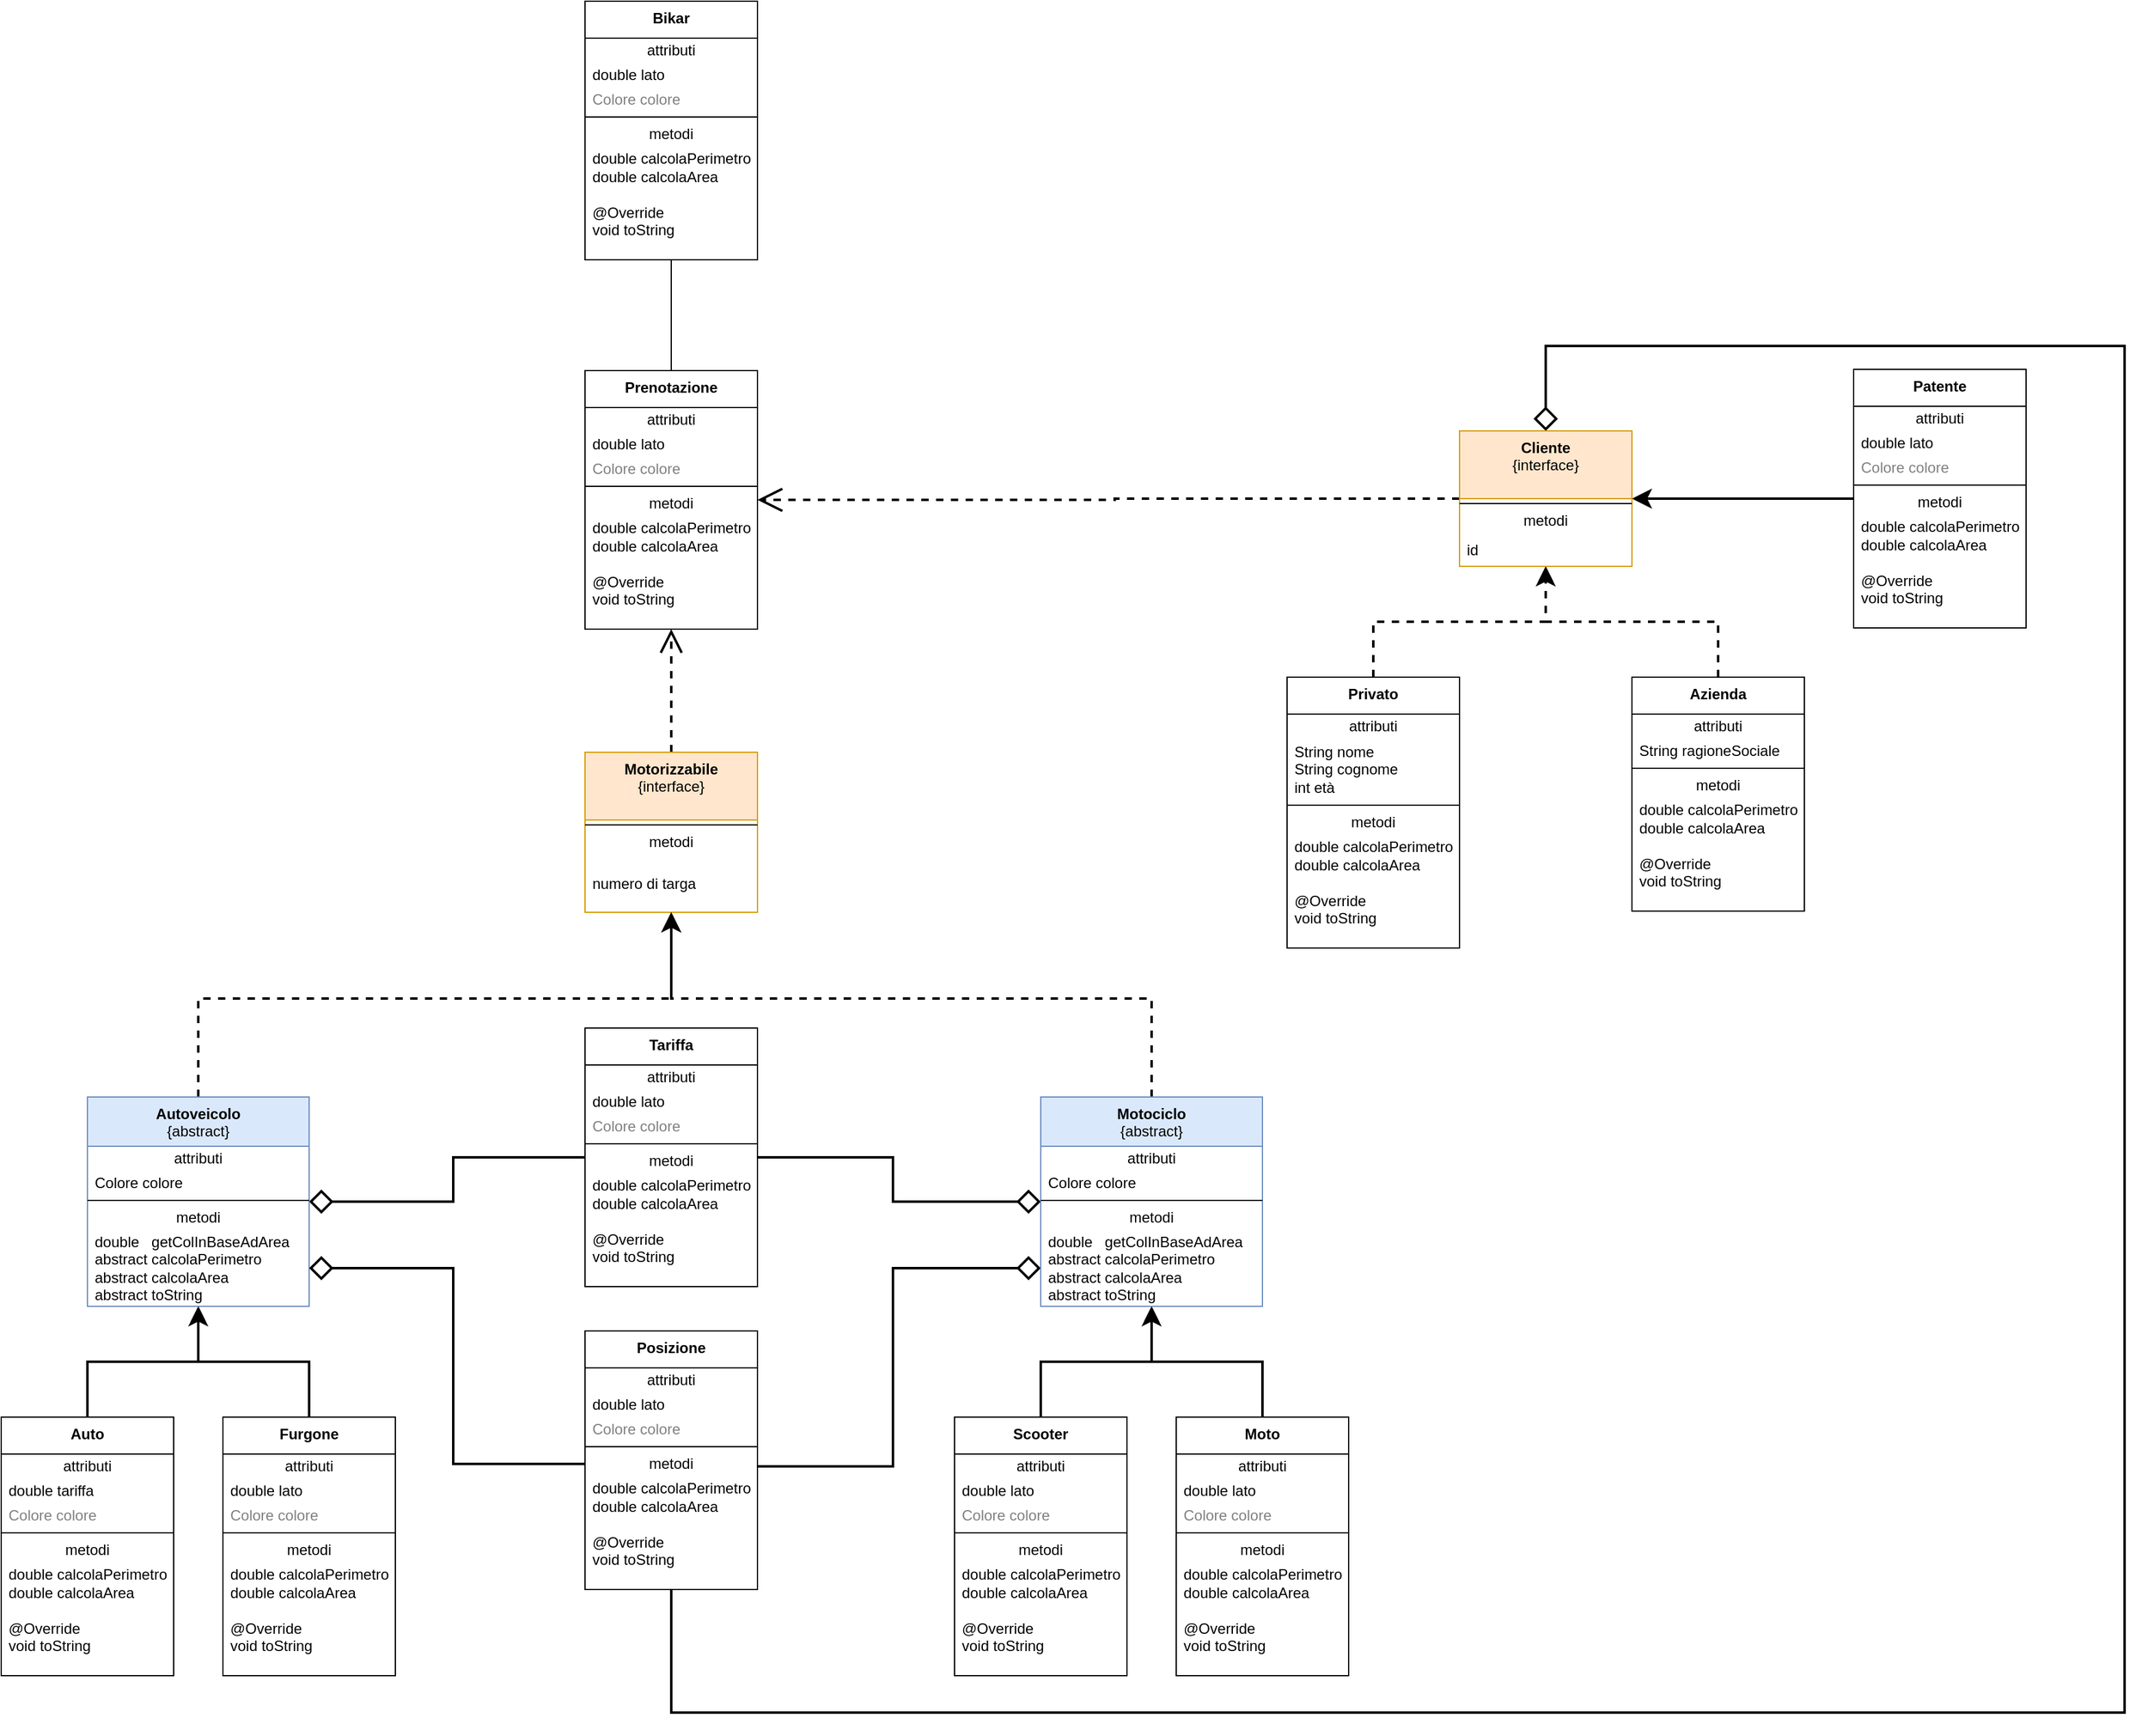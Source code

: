 <mxfile version="25.0.3">
  <diagram id="z7OzSgONLqjQ3IhsC5k_" name="Pagina-1">
    <mxGraphModel dx="3500" dy="3586" grid="1" gridSize="10" guides="1" tooltips="1" connect="1" arrows="1" fold="1" page="1" pageScale="1" pageWidth="827" pageHeight="1169" math="0" shadow="0">
      <root>
        <mxCell id="0" />
        <mxCell id="1" parent="0" />
        <mxCell id="R3EVTOrey-qzino6Uzp1-100" value="&lt;b&gt;Bikar&lt;/b&gt;" style="swimlane;fontStyle=0;align=center;verticalAlign=top;childLayout=stackLayout;horizontal=1;startSize=30;horizontalStack=0;resizeParent=1;resizeParentMax=0;resizeLast=0;collapsible=0;marginBottom=0;html=1;whiteSpace=wrap;" parent="1" vertex="1">
          <mxGeometry x="790" y="-450" width="140" height="210" as="geometry" />
        </mxCell>
        <mxCell id="R3EVTOrey-qzino6Uzp1-101" value="attributi" style="text;html=1;strokeColor=none;fillColor=none;align=center;verticalAlign=middle;spacingLeft=4;spacingRight=4;overflow=hidden;rotatable=0;points=[[0,0.5],[1,0.5]];portConstraint=eastwest;whiteSpace=wrap;" parent="R3EVTOrey-qzino6Uzp1-100" vertex="1">
          <mxGeometry y="30" width="140" height="20" as="geometry" />
        </mxCell>
        <mxCell id="R3EVTOrey-qzino6Uzp1-102" value="double lato" style="text;html=1;strokeColor=none;fillColor=none;align=left;verticalAlign=middle;spacingLeft=4;spacingRight=4;overflow=hidden;rotatable=0;points=[[0,0.5],[1,0.5]];portConstraint=eastwest;whiteSpace=wrap;" parent="R3EVTOrey-qzino6Uzp1-100" vertex="1">
          <mxGeometry y="50" width="140" height="20" as="geometry" />
        </mxCell>
        <mxCell id="R3EVTOrey-qzino6Uzp1-103" value="Colore colore" style="text;html=1;strokeColor=none;fillColor=none;align=left;verticalAlign=middle;spacingLeft=4;spacingRight=4;overflow=hidden;rotatable=0;points=[[0,0.5],[1,0.5]];portConstraint=eastwest;fontColor=#808080;whiteSpace=wrap;" parent="R3EVTOrey-qzino6Uzp1-100" vertex="1">
          <mxGeometry y="70" width="140" height="20" as="geometry" />
        </mxCell>
        <mxCell id="R3EVTOrey-qzino6Uzp1-104" value="" style="line;strokeWidth=1;fillColor=none;align=left;verticalAlign=middle;spacingTop=-1;spacingLeft=3;spacingRight=3;rotatable=0;labelPosition=right;points=[];portConstraint=eastwest;" parent="R3EVTOrey-qzino6Uzp1-100" vertex="1">
          <mxGeometry y="90" width="140" height="8" as="geometry" />
        </mxCell>
        <mxCell id="R3EVTOrey-qzino6Uzp1-105" value="metodi" style="text;html=1;strokeColor=none;fillColor=none;align=center;verticalAlign=middle;spacingLeft=4;spacingRight=4;overflow=hidden;rotatable=0;points=[[0,0.5],[1,0.5]];portConstraint=eastwest;whiteSpace=wrap;" parent="R3EVTOrey-qzino6Uzp1-100" vertex="1">
          <mxGeometry y="98" width="140" height="20" as="geometry" />
        </mxCell>
        <mxCell id="R3EVTOrey-qzino6Uzp1-106" value="double calcolaPerimetro&lt;div&gt;double calcolaArea&lt;/div&gt;&lt;div&gt;&lt;br&gt;&lt;/div&gt;&lt;div&gt;@Override&lt;/div&gt;&lt;div&gt;void toString&lt;/div&gt;&lt;div&gt;&lt;br&gt;&lt;/div&gt;" style="text;html=1;strokeColor=none;fillColor=none;align=left;verticalAlign=middle;spacingLeft=4;spacingRight=4;overflow=hidden;rotatable=0;points=[[0,0.5],[1,0.5]];portConstraint=eastwest;whiteSpace=wrap;" parent="R3EVTOrey-qzino6Uzp1-100" vertex="1">
          <mxGeometry y="118" width="140" height="92" as="geometry" />
        </mxCell>
        <mxCell id="fbfwSrgAnOiLglRovFKi-20" style="edgeStyle=orthogonalEdgeStyle;rounded=0;orthogonalLoop=1;jettySize=auto;html=1;endArrow=none;endFill=0;" edge="1" parent="1" source="R3EVTOrey-qzino6Uzp1-107" target="R3EVTOrey-qzino6Uzp1-100">
          <mxGeometry relative="1" as="geometry" />
        </mxCell>
        <mxCell id="R3EVTOrey-qzino6Uzp1-107" value="&lt;b&gt;Prenotazione&lt;/b&gt;" style="swimlane;fontStyle=0;align=center;verticalAlign=top;childLayout=stackLayout;horizontal=1;startSize=30;horizontalStack=0;resizeParent=1;resizeParentMax=0;resizeLast=0;collapsible=0;marginBottom=0;html=1;whiteSpace=wrap;" parent="1" vertex="1">
          <mxGeometry x="790" y="-150" width="140" height="210" as="geometry" />
        </mxCell>
        <mxCell id="R3EVTOrey-qzino6Uzp1-108" value="attributi" style="text;html=1;strokeColor=none;fillColor=none;align=center;verticalAlign=middle;spacingLeft=4;spacingRight=4;overflow=hidden;rotatable=0;points=[[0,0.5],[1,0.5]];portConstraint=eastwest;whiteSpace=wrap;" parent="R3EVTOrey-qzino6Uzp1-107" vertex="1">
          <mxGeometry y="30" width="140" height="20" as="geometry" />
        </mxCell>
        <mxCell id="R3EVTOrey-qzino6Uzp1-109" value="double lato" style="text;html=1;strokeColor=none;fillColor=none;align=left;verticalAlign=middle;spacingLeft=4;spacingRight=4;overflow=hidden;rotatable=0;points=[[0,0.5],[1,0.5]];portConstraint=eastwest;whiteSpace=wrap;" parent="R3EVTOrey-qzino6Uzp1-107" vertex="1">
          <mxGeometry y="50" width="140" height="20" as="geometry" />
        </mxCell>
        <mxCell id="R3EVTOrey-qzino6Uzp1-110" value="Colore colore" style="text;html=1;strokeColor=none;fillColor=none;align=left;verticalAlign=middle;spacingLeft=4;spacingRight=4;overflow=hidden;rotatable=0;points=[[0,0.5],[1,0.5]];portConstraint=eastwest;fontColor=#808080;whiteSpace=wrap;" parent="R3EVTOrey-qzino6Uzp1-107" vertex="1">
          <mxGeometry y="70" width="140" height="20" as="geometry" />
        </mxCell>
        <mxCell id="R3EVTOrey-qzino6Uzp1-111" value="" style="line;strokeWidth=1;fillColor=none;align=left;verticalAlign=middle;spacingTop=-1;spacingLeft=3;spacingRight=3;rotatable=0;labelPosition=right;points=[];portConstraint=eastwest;" parent="R3EVTOrey-qzino6Uzp1-107" vertex="1">
          <mxGeometry y="90" width="140" height="8" as="geometry" />
        </mxCell>
        <mxCell id="R3EVTOrey-qzino6Uzp1-112" value="metodi" style="text;html=1;strokeColor=none;fillColor=none;align=center;verticalAlign=middle;spacingLeft=4;spacingRight=4;overflow=hidden;rotatable=0;points=[[0,0.5],[1,0.5]];portConstraint=eastwest;whiteSpace=wrap;" parent="R3EVTOrey-qzino6Uzp1-107" vertex="1">
          <mxGeometry y="98" width="140" height="20" as="geometry" />
        </mxCell>
        <mxCell id="R3EVTOrey-qzino6Uzp1-113" value="double calcolaPerimetro&lt;div&gt;double calcolaArea&lt;/div&gt;&lt;div&gt;&lt;br&gt;&lt;/div&gt;&lt;div&gt;@Override&lt;/div&gt;&lt;div&gt;void toString&lt;/div&gt;&lt;div&gt;&lt;br&gt;&lt;/div&gt;" style="text;html=1;strokeColor=none;fillColor=none;align=left;verticalAlign=middle;spacingLeft=4;spacingRight=4;overflow=hidden;rotatable=0;points=[[0,0.5],[1,0.5]];portConstraint=eastwest;whiteSpace=wrap;" parent="R3EVTOrey-qzino6Uzp1-107" vertex="1">
          <mxGeometry y="118" width="140" height="92" as="geometry" />
        </mxCell>
        <mxCell id="fbfwSrgAnOiLglRovFKi-34" style="edgeStyle=orthogonalEdgeStyle;rounded=0;orthogonalLoop=1;jettySize=auto;html=1;entryX=0;entryY=0.5;entryDx=0;entryDy=0;endSize=15;endArrow=diamond;endFill=0;strokeWidth=2;" edge="1" parent="1" source="R3EVTOrey-qzino6Uzp1-114" target="R3EVTOrey-qzino6Uzp1-309">
          <mxGeometry relative="1" as="geometry">
            <Array as="points">
              <mxPoint x="1040" y="740" />
              <mxPoint x="1040" y="579" />
            </Array>
          </mxGeometry>
        </mxCell>
        <mxCell id="fbfwSrgAnOiLglRovFKi-35" style="edgeStyle=orthogonalEdgeStyle;rounded=0;orthogonalLoop=1;jettySize=auto;html=1;strokeWidth=2;endSize=15;endArrow=diamond;endFill=0;" edge="1" parent="1" source="R3EVTOrey-qzino6Uzp1-114" target="R3EVTOrey-qzino6Uzp1-209">
          <mxGeometry relative="1" as="geometry">
            <Array as="points">
              <mxPoint x="860" y="940" />
              <mxPoint x="2040" y="940" />
              <mxPoint x="2040" y="-170" />
              <mxPoint x="1570" y="-170" />
            </Array>
          </mxGeometry>
        </mxCell>
        <mxCell id="R3EVTOrey-qzino6Uzp1-114" value="&lt;b&gt;Posizione&lt;/b&gt;" style="swimlane;fontStyle=0;align=center;verticalAlign=top;childLayout=stackLayout;horizontal=1;startSize=30;horizontalStack=0;resizeParent=1;resizeParentMax=0;resizeLast=0;collapsible=0;marginBottom=0;html=1;whiteSpace=wrap;" parent="1" vertex="1">
          <mxGeometry x="790" y="630" width="140" height="210" as="geometry" />
        </mxCell>
        <mxCell id="R3EVTOrey-qzino6Uzp1-115" value="attributi" style="text;html=1;strokeColor=none;fillColor=none;align=center;verticalAlign=middle;spacingLeft=4;spacingRight=4;overflow=hidden;rotatable=0;points=[[0,0.5],[1,0.5]];portConstraint=eastwest;whiteSpace=wrap;" parent="R3EVTOrey-qzino6Uzp1-114" vertex="1">
          <mxGeometry y="30" width="140" height="20" as="geometry" />
        </mxCell>
        <mxCell id="R3EVTOrey-qzino6Uzp1-116" value="double lato" style="text;html=1;strokeColor=none;fillColor=none;align=left;verticalAlign=middle;spacingLeft=4;spacingRight=4;overflow=hidden;rotatable=0;points=[[0,0.5],[1,0.5]];portConstraint=eastwest;whiteSpace=wrap;" parent="R3EVTOrey-qzino6Uzp1-114" vertex="1">
          <mxGeometry y="50" width="140" height="20" as="geometry" />
        </mxCell>
        <mxCell id="R3EVTOrey-qzino6Uzp1-117" value="Colore colore" style="text;html=1;strokeColor=none;fillColor=none;align=left;verticalAlign=middle;spacingLeft=4;spacingRight=4;overflow=hidden;rotatable=0;points=[[0,0.5],[1,0.5]];portConstraint=eastwest;fontColor=#808080;whiteSpace=wrap;" parent="R3EVTOrey-qzino6Uzp1-114" vertex="1">
          <mxGeometry y="70" width="140" height="20" as="geometry" />
        </mxCell>
        <mxCell id="R3EVTOrey-qzino6Uzp1-118" value="" style="line;strokeWidth=1;fillColor=none;align=left;verticalAlign=middle;spacingTop=-1;spacingLeft=3;spacingRight=3;rotatable=0;labelPosition=right;points=[];portConstraint=eastwest;" parent="R3EVTOrey-qzino6Uzp1-114" vertex="1">
          <mxGeometry y="90" width="140" height="8" as="geometry" />
        </mxCell>
        <mxCell id="R3EVTOrey-qzino6Uzp1-119" value="metodi" style="text;html=1;strokeColor=none;fillColor=none;align=center;verticalAlign=middle;spacingLeft=4;spacingRight=4;overflow=hidden;rotatable=0;points=[[0,0.5],[1,0.5]];portConstraint=eastwest;whiteSpace=wrap;" parent="R3EVTOrey-qzino6Uzp1-114" vertex="1">
          <mxGeometry y="98" width="140" height="20" as="geometry" />
        </mxCell>
        <mxCell id="R3EVTOrey-qzino6Uzp1-120" value="double calcolaPerimetro&lt;div&gt;double calcolaArea&lt;/div&gt;&lt;div&gt;&lt;br&gt;&lt;/div&gt;&lt;div&gt;@Override&lt;/div&gt;&lt;div&gt;void toString&lt;/div&gt;&lt;div&gt;&lt;br&gt;&lt;/div&gt;" style="text;html=1;strokeColor=none;fillColor=none;align=left;verticalAlign=middle;spacingLeft=4;spacingRight=4;overflow=hidden;rotatable=0;points=[[0,0.5],[1,0.5]];portConstraint=eastwest;whiteSpace=wrap;" parent="R3EVTOrey-qzino6Uzp1-114" vertex="1">
          <mxGeometry y="118" width="140" height="92" as="geometry" />
        </mxCell>
        <mxCell id="fbfwSrgAnOiLglRovFKi-19" style="edgeStyle=orthogonalEdgeStyle;rounded=0;orthogonalLoop=1;jettySize=auto;html=1;strokeWidth=2;endSize=10;" edge="1" parent="1" source="R3EVTOrey-qzino6Uzp1-121" target="R3EVTOrey-qzino6Uzp1-209">
          <mxGeometry relative="1" as="geometry" />
        </mxCell>
        <mxCell id="R3EVTOrey-qzino6Uzp1-121" value="&lt;b&gt;Patente&lt;/b&gt;" style="swimlane;fontStyle=0;align=center;verticalAlign=top;childLayout=stackLayout;horizontal=1;startSize=30;horizontalStack=0;resizeParent=1;resizeParentMax=0;resizeLast=0;collapsible=0;marginBottom=0;html=1;whiteSpace=wrap;" parent="1" vertex="1">
          <mxGeometry x="1820" y="-151" width="140" height="210" as="geometry" />
        </mxCell>
        <mxCell id="R3EVTOrey-qzino6Uzp1-122" value="attributi" style="text;html=1;strokeColor=none;fillColor=none;align=center;verticalAlign=middle;spacingLeft=4;spacingRight=4;overflow=hidden;rotatable=0;points=[[0,0.5],[1,0.5]];portConstraint=eastwest;whiteSpace=wrap;" parent="R3EVTOrey-qzino6Uzp1-121" vertex="1">
          <mxGeometry y="30" width="140" height="20" as="geometry" />
        </mxCell>
        <mxCell id="R3EVTOrey-qzino6Uzp1-123" value="double lato" style="text;html=1;strokeColor=none;fillColor=none;align=left;verticalAlign=middle;spacingLeft=4;spacingRight=4;overflow=hidden;rotatable=0;points=[[0,0.5],[1,0.5]];portConstraint=eastwest;whiteSpace=wrap;" parent="R3EVTOrey-qzino6Uzp1-121" vertex="1">
          <mxGeometry y="50" width="140" height="20" as="geometry" />
        </mxCell>
        <mxCell id="R3EVTOrey-qzino6Uzp1-124" value="Colore colore" style="text;html=1;strokeColor=none;fillColor=none;align=left;verticalAlign=middle;spacingLeft=4;spacingRight=4;overflow=hidden;rotatable=0;points=[[0,0.5],[1,0.5]];portConstraint=eastwest;fontColor=#808080;whiteSpace=wrap;" parent="R3EVTOrey-qzino6Uzp1-121" vertex="1">
          <mxGeometry y="70" width="140" height="20" as="geometry" />
        </mxCell>
        <mxCell id="R3EVTOrey-qzino6Uzp1-125" value="" style="line;strokeWidth=1;fillColor=none;align=left;verticalAlign=middle;spacingTop=-1;spacingLeft=3;spacingRight=3;rotatable=0;labelPosition=right;points=[];portConstraint=eastwest;" parent="R3EVTOrey-qzino6Uzp1-121" vertex="1">
          <mxGeometry y="90" width="140" height="8" as="geometry" />
        </mxCell>
        <mxCell id="R3EVTOrey-qzino6Uzp1-126" value="metodi" style="text;html=1;strokeColor=none;fillColor=none;align=center;verticalAlign=middle;spacingLeft=4;spacingRight=4;overflow=hidden;rotatable=0;points=[[0,0.5],[1,0.5]];portConstraint=eastwest;whiteSpace=wrap;" parent="R3EVTOrey-qzino6Uzp1-121" vertex="1">
          <mxGeometry y="98" width="140" height="20" as="geometry" />
        </mxCell>
        <mxCell id="R3EVTOrey-qzino6Uzp1-127" value="double calcolaPerimetro&lt;div&gt;double calcolaArea&lt;/div&gt;&lt;div&gt;&lt;br&gt;&lt;/div&gt;&lt;div&gt;@Override&lt;/div&gt;&lt;div&gt;void toString&lt;/div&gt;&lt;div&gt;&lt;br&gt;&lt;/div&gt;" style="text;html=1;strokeColor=none;fillColor=none;align=left;verticalAlign=middle;spacingLeft=4;spacingRight=4;overflow=hidden;rotatable=0;points=[[0,0.5],[1,0.5]];portConstraint=eastwest;whiteSpace=wrap;" parent="R3EVTOrey-qzino6Uzp1-121" vertex="1">
          <mxGeometry y="118" width="140" height="92" as="geometry" />
        </mxCell>
        <mxCell id="fbfwSrgAnOiLglRovFKi-8" style="edgeStyle=orthogonalEdgeStyle;rounded=0;orthogonalLoop=1;jettySize=auto;html=1;strokeWidth=2;dashed=1;" edge="1" parent="1" source="R3EVTOrey-qzino6Uzp1-128" target="R3EVTOrey-qzino6Uzp1-209">
          <mxGeometry relative="1" as="geometry" />
        </mxCell>
        <mxCell id="R3EVTOrey-qzino6Uzp1-128" value="&lt;b&gt;Privato&lt;/b&gt;" style="swimlane;fontStyle=0;align=center;verticalAlign=top;childLayout=stackLayout;horizontal=1;startSize=30;horizontalStack=0;resizeParent=1;resizeParentMax=0;resizeLast=0;collapsible=0;marginBottom=0;html=1;whiteSpace=wrap;" parent="1" vertex="1">
          <mxGeometry x="1360" y="99" width="140" height="220" as="geometry" />
        </mxCell>
        <mxCell id="R3EVTOrey-qzino6Uzp1-129" value="attributi" style="text;html=1;strokeColor=none;fillColor=none;align=center;verticalAlign=middle;spacingLeft=4;spacingRight=4;overflow=hidden;rotatable=0;points=[[0,0.5],[1,0.5]];portConstraint=eastwest;whiteSpace=wrap;" parent="R3EVTOrey-qzino6Uzp1-128" vertex="1">
          <mxGeometry y="30" width="140" height="20" as="geometry" />
        </mxCell>
        <mxCell id="R3EVTOrey-qzino6Uzp1-130" value="&lt;div&gt;String nome&lt;/div&gt;&lt;div&gt;String cognome&lt;/div&gt;&lt;div&gt;int età&lt;/div&gt;" style="text;html=1;strokeColor=none;fillColor=none;align=left;verticalAlign=middle;spacingLeft=4;spacingRight=4;overflow=hidden;rotatable=0;points=[[0,0.5],[1,0.5]];portConstraint=eastwest;whiteSpace=wrap;" parent="R3EVTOrey-qzino6Uzp1-128" vertex="1">
          <mxGeometry y="50" width="140" height="50" as="geometry" />
        </mxCell>
        <mxCell id="R3EVTOrey-qzino6Uzp1-132" value="" style="line;strokeWidth=1;fillColor=none;align=left;verticalAlign=middle;spacingTop=-1;spacingLeft=3;spacingRight=3;rotatable=0;labelPosition=right;points=[];portConstraint=eastwest;" parent="R3EVTOrey-qzino6Uzp1-128" vertex="1">
          <mxGeometry y="100" width="140" height="8" as="geometry" />
        </mxCell>
        <mxCell id="R3EVTOrey-qzino6Uzp1-133" value="metodi" style="text;html=1;strokeColor=none;fillColor=none;align=center;verticalAlign=middle;spacingLeft=4;spacingRight=4;overflow=hidden;rotatable=0;points=[[0,0.5],[1,0.5]];portConstraint=eastwest;whiteSpace=wrap;" parent="R3EVTOrey-qzino6Uzp1-128" vertex="1">
          <mxGeometry y="108" width="140" height="20" as="geometry" />
        </mxCell>
        <mxCell id="R3EVTOrey-qzino6Uzp1-134" value="double calcolaPerimetro&lt;div&gt;double calcolaArea&lt;/div&gt;&lt;div&gt;&lt;br&gt;&lt;/div&gt;&lt;div&gt;@Override&lt;/div&gt;&lt;div&gt;void toString&lt;/div&gt;&lt;div&gt;&lt;br&gt;&lt;/div&gt;" style="text;html=1;strokeColor=none;fillColor=none;align=left;verticalAlign=middle;spacingLeft=4;spacingRight=4;overflow=hidden;rotatable=0;points=[[0,0.5],[1,0.5]];portConstraint=eastwest;whiteSpace=wrap;" parent="R3EVTOrey-qzino6Uzp1-128" vertex="1">
          <mxGeometry y="128" width="140" height="92" as="geometry" />
        </mxCell>
        <mxCell id="fbfwSrgAnOiLglRovFKi-9" style="edgeStyle=orthogonalEdgeStyle;rounded=0;orthogonalLoop=1;jettySize=auto;html=1;dashed=1;strokeWidth=2;endSize=10;" edge="1" parent="1" source="R3EVTOrey-qzino6Uzp1-135" target="R3EVTOrey-qzino6Uzp1-209">
          <mxGeometry relative="1" as="geometry" />
        </mxCell>
        <mxCell id="R3EVTOrey-qzino6Uzp1-135" value="&lt;b&gt;Azienda&lt;/b&gt;" style="swimlane;fontStyle=0;align=center;verticalAlign=top;childLayout=stackLayout;horizontal=1;startSize=30;horizontalStack=0;resizeParent=1;resizeParentMax=0;resizeLast=0;collapsible=0;marginBottom=0;html=1;whiteSpace=wrap;" parent="1" vertex="1">
          <mxGeometry x="1640" y="99" width="140" height="190" as="geometry" />
        </mxCell>
        <mxCell id="R3EVTOrey-qzino6Uzp1-136" value="attributi" style="text;html=1;strokeColor=none;fillColor=none;align=center;verticalAlign=middle;spacingLeft=4;spacingRight=4;overflow=hidden;rotatable=0;points=[[0,0.5],[1,0.5]];portConstraint=eastwest;whiteSpace=wrap;" parent="R3EVTOrey-qzino6Uzp1-135" vertex="1">
          <mxGeometry y="30" width="140" height="20" as="geometry" />
        </mxCell>
        <mxCell id="R3EVTOrey-qzino6Uzp1-137" value="String ragioneSociale" style="text;html=1;strokeColor=none;fillColor=none;align=left;verticalAlign=middle;spacingLeft=4;spacingRight=4;overflow=hidden;rotatable=0;points=[[0,0.5],[1,0.5]];portConstraint=eastwest;whiteSpace=wrap;" parent="R3EVTOrey-qzino6Uzp1-135" vertex="1">
          <mxGeometry y="50" width="140" height="20" as="geometry" />
        </mxCell>
        <mxCell id="R3EVTOrey-qzino6Uzp1-139" value="" style="line;strokeWidth=1;fillColor=none;align=left;verticalAlign=middle;spacingTop=-1;spacingLeft=3;spacingRight=3;rotatable=0;labelPosition=right;points=[];portConstraint=eastwest;" parent="R3EVTOrey-qzino6Uzp1-135" vertex="1">
          <mxGeometry y="70" width="140" height="8" as="geometry" />
        </mxCell>
        <mxCell id="R3EVTOrey-qzino6Uzp1-140" value="metodi" style="text;html=1;strokeColor=none;fillColor=none;align=center;verticalAlign=middle;spacingLeft=4;spacingRight=4;overflow=hidden;rotatable=0;points=[[0,0.5],[1,0.5]];portConstraint=eastwest;whiteSpace=wrap;" parent="R3EVTOrey-qzino6Uzp1-135" vertex="1">
          <mxGeometry y="78" width="140" height="20" as="geometry" />
        </mxCell>
        <mxCell id="R3EVTOrey-qzino6Uzp1-141" value="double calcolaPerimetro&lt;div&gt;double calcolaArea&lt;/div&gt;&lt;div&gt;&lt;br&gt;&lt;/div&gt;&lt;div&gt;@Override&lt;/div&gt;&lt;div&gt;void toString&lt;/div&gt;&lt;div&gt;&lt;br&gt;&lt;/div&gt;" style="text;html=1;strokeColor=none;fillColor=none;align=left;verticalAlign=middle;spacingLeft=4;spacingRight=4;overflow=hidden;rotatable=0;points=[[0,0.5],[1,0.5]];portConstraint=eastwest;whiteSpace=wrap;" parent="R3EVTOrey-qzino6Uzp1-135" vertex="1">
          <mxGeometry y="98" width="140" height="92" as="geometry" />
        </mxCell>
        <mxCell id="fbfwSrgAnOiLglRovFKi-31" style="edgeStyle=orthogonalEdgeStyle;rounded=0;orthogonalLoop=1;jettySize=auto;html=1;strokeWidth=2;endArrow=diamond;endFill=0;endSize=15;" edge="1" parent="1" source="R3EVTOrey-qzino6Uzp1-142" target="R3EVTOrey-qzino6Uzp1-304">
          <mxGeometry relative="1" as="geometry" />
        </mxCell>
        <mxCell id="fbfwSrgAnOiLglRovFKi-32" style="edgeStyle=orthogonalEdgeStyle;rounded=0;orthogonalLoop=1;jettySize=auto;html=1;strokeWidth=2;endSize=15;endArrow=diamond;endFill=0;" edge="1" parent="1" source="R3EVTOrey-qzino6Uzp1-142" target="R3EVTOrey-qzino6Uzp1-298">
          <mxGeometry relative="1" as="geometry">
            <mxPoint x="646" y="526" as="sourcePoint" />
          </mxGeometry>
        </mxCell>
        <mxCell id="R3EVTOrey-qzino6Uzp1-142" value="&lt;b&gt;Tariffa&lt;/b&gt;" style="swimlane;fontStyle=0;align=center;verticalAlign=top;childLayout=stackLayout;horizontal=1;startSize=30;horizontalStack=0;resizeParent=1;resizeParentMax=0;resizeLast=0;collapsible=0;marginBottom=0;html=1;whiteSpace=wrap;" parent="1" vertex="1">
          <mxGeometry x="790" y="384" width="140" height="210" as="geometry" />
        </mxCell>
        <mxCell id="R3EVTOrey-qzino6Uzp1-143" value="attributi" style="text;html=1;strokeColor=none;fillColor=none;align=center;verticalAlign=middle;spacingLeft=4;spacingRight=4;overflow=hidden;rotatable=0;points=[[0,0.5],[1,0.5]];portConstraint=eastwest;whiteSpace=wrap;" parent="R3EVTOrey-qzino6Uzp1-142" vertex="1">
          <mxGeometry y="30" width="140" height="20" as="geometry" />
        </mxCell>
        <mxCell id="R3EVTOrey-qzino6Uzp1-144" value="double lato" style="text;html=1;strokeColor=none;fillColor=none;align=left;verticalAlign=middle;spacingLeft=4;spacingRight=4;overflow=hidden;rotatable=0;points=[[0,0.5],[1,0.5]];portConstraint=eastwest;whiteSpace=wrap;" parent="R3EVTOrey-qzino6Uzp1-142" vertex="1">
          <mxGeometry y="50" width="140" height="20" as="geometry" />
        </mxCell>
        <mxCell id="R3EVTOrey-qzino6Uzp1-145" value="Colore colore" style="text;html=1;strokeColor=none;fillColor=none;align=left;verticalAlign=middle;spacingLeft=4;spacingRight=4;overflow=hidden;rotatable=0;points=[[0,0.5],[1,0.5]];portConstraint=eastwest;fontColor=#808080;whiteSpace=wrap;" parent="R3EVTOrey-qzino6Uzp1-142" vertex="1">
          <mxGeometry y="70" width="140" height="20" as="geometry" />
        </mxCell>
        <mxCell id="R3EVTOrey-qzino6Uzp1-146" value="" style="line;strokeWidth=1;fillColor=none;align=left;verticalAlign=middle;spacingTop=-1;spacingLeft=3;spacingRight=3;rotatable=0;labelPosition=right;points=[];portConstraint=eastwest;" parent="R3EVTOrey-qzino6Uzp1-142" vertex="1">
          <mxGeometry y="90" width="140" height="8" as="geometry" />
        </mxCell>
        <mxCell id="R3EVTOrey-qzino6Uzp1-147" value="metodi" style="text;html=1;strokeColor=none;fillColor=none;align=center;verticalAlign=middle;spacingLeft=4;spacingRight=4;overflow=hidden;rotatable=0;points=[[0,0.5],[1,0.5]];portConstraint=eastwest;whiteSpace=wrap;" parent="R3EVTOrey-qzino6Uzp1-142" vertex="1">
          <mxGeometry y="98" width="140" height="20" as="geometry" />
        </mxCell>
        <mxCell id="R3EVTOrey-qzino6Uzp1-148" value="double calcolaPerimetro&lt;div&gt;double calcolaArea&lt;/div&gt;&lt;div&gt;&lt;br&gt;&lt;/div&gt;&lt;div&gt;@Override&lt;/div&gt;&lt;div&gt;void toString&lt;/div&gt;&lt;div&gt;&lt;br&gt;&lt;/div&gt;" style="text;html=1;strokeColor=none;fillColor=none;align=left;verticalAlign=middle;spacingLeft=4;spacingRight=4;overflow=hidden;rotatable=0;points=[[0,0.5],[1,0.5]];portConstraint=eastwest;whiteSpace=wrap;" parent="R3EVTOrey-qzino6Uzp1-142" vertex="1">
          <mxGeometry y="118" width="140" height="92" as="geometry" />
        </mxCell>
        <mxCell id="fbfwSrgAnOiLglRovFKi-24" style="edgeStyle=orthogonalEdgeStyle;rounded=0;orthogonalLoop=1;jettySize=auto;html=1;strokeWidth=2;" edge="1" parent="1" source="R3EVTOrey-qzino6Uzp1-149" target="R3EVTOrey-qzino6Uzp1-304">
          <mxGeometry relative="1" as="geometry" />
        </mxCell>
        <mxCell id="R3EVTOrey-qzino6Uzp1-149" value="&lt;b&gt;Moto&lt;/b&gt;" style="swimlane;fontStyle=0;align=center;verticalAlign=top;childLayout=stackLayout;horizontal=1;startSize=30;horizontalStack=0;resizeParent=1;resizeParentMax=0;resizeLast=0;collapsible=0;marginBottom=0;html=1;whiteSpace=wrap;" parent="1" vertex="1">
          <mxGeometry x="1270" y="700" width="140" height="210" as="geometry" />
        </mxCell>
        <mxCell id="R3EVTOrey-qzino6Uzp1-150" value="attributi" style="text;html=1;strokeColor=none;fillColor=none;align=center;verticalAlign=middle;spacingLeft=4;spacingRight=4;overflow=hidden;rotatable=0;points=[[0,0.5],[1,0.5]];portConstraint=eastwest;whiteSpace=wrap;" parent="R3EVTOrey-qzino6Uzp1-149" vertex="1">
          <mxGeometry y="30" width="140" height="20" as="geometry" />
        </mxCell>
        <mxCell id="R3EVTOrey-qzino6Uzp1-151" value="double lato" style="text;html=1;strokeColor=none;fillColor=none;align=left;verticalAlign=middle;spacingLeft=4;spacingRight=4;overflow=hidden;rotatable=0;points=[[0,0.5],[1,0.5]];portConstraint=eastwest;whiteSpace=wrap;" parent="R3EVTOrey-qzino6Uzp1-149" vertex="1">
          <mxGeometry y="50" width="140" height="20" as="geometry" />
        </mxCell>
        <mxCell id="R3EVTOrey-qzino6Uzp1-152" value="Colore colore" style="text;html=1;strokeColor=none;fillColor=none;align=left;verticalAlign=middle;spacingLeft=4;spacingRight=4;overflow=hidden;rotatable=0;points=[[0,0.5],[1,0.5]];portConstraint=eastwest;fontColor=#808080;whiteSpace=wrap;" parent="R3EVTOrey-qzino6Uzp1-149" vertex="1">
          <mxGeometry y="70" width="140" height="20" as="geometry" />
        </mxCell>
        <mxCell id="R3EVTOrey-qzino6Uzp1-153" value="" style="line;strokeWidth=1;fillColor=none;align=left;verticalAlign=middle;spacingTop=-1;spacingLeft=3;spacingRight=3;rotatable=0;labelPosition=right;points=[];portConstraint=eastwest;" parent="R3EVTOrey-qzino6Uzp1-149" vertex="1">
          <mxGeometry y="90" width="140" height="8" as="geometry" />
        </mxCell>
        <mxCell id="R3EVTOrey-qzino6Uzp1-154" value="metodi" style="text;html=1;strokeColor=none;fillColor=none;align=center;verticalAlign=middle;spacingLeft=4;spacingRight=4;overflow=hidden;rotatable=0;points=[[0,0.5],[1,0.5]];portConstraint=eastwest;whiteSpace=wrap;" parent="R3EVTOrey-qzino6Uzp1-149" vertex="1">
          <mxGeometry y="98" width="140" height="20" as="geometry" />
        </mxCell>
        <mxCell id="R3EVTOrey-qzino6Uzp1-155" value="double calcolaPerimetro&lt;div&gt;double calcolaArea&lt;/div&gt;&lt;div&gt;&lt;br&gt;&lt;/div&gt;&lt;div&gt;@Override&lt;/div&gt;&lt;div&gt;void toString&lt;/div&gt;&lt;div&gt;&lt;br&gt;&lt;/div&gt;" style="text;html=1;strokeColor=none;fillColor=none;align=left;verticalAlign=middle;spacingLeft=4;spacingRight=4;overflow=hidden;rotatable=0;points=[[0,0.5],[1,0.5]];portConstraint=eastwest;whiteSpace=wrap;" parent="R3EVTOrey-qzino6Uzp1-149" vertex="1">
          <mxGeometry y="118" width="140" height="92" as="geometry" />
        </mxCell>
        <mxCell id="fbfwSrgAnOiLglRovFKi-23" style="edgeStyle=orthogonalEdgeStyle;rounded=0;orthogonalLoop=1;jettySize=auto;html=1;strokeWidth=2;endSize=10;" edge="1" parent="1" source="R3EVTOrey-qzino6Uzp1-156" target="R3EVTOrey-qzino6Uzp1-304">
          <mxGeometry relative="1" as="geometry" />
        </mxCell>
        <mxCell id="R3EVTOrey-qzino6Uzp1-156" value="&lt;b&gt;Scooter&lt;/b&gt;" style="swimlane;fontStyle=0;align=center;verticalAlign=top;childLayout=stackLayout;horizontal=1;startSize=30;horizontalStack=0;resizeParent=1;resizeParentMax=0;resizeLast=0;collapsible=0;marginBottom=0;html=1;whiteSpace=wrap;" parent="1" vertex="1">
          <mxGeometry x="1090" y="700" width="140" height="210" as="geometry" />
        </mxCell>
        <mxCell id="R3EVTOrey-qzino6Uzp1-157" value="attributi" style="text;html=1;strokeColor=none;fillColor=none;align=center;verticalAlign=middle;spacingLeft=4;spacingRight=4;overflow=hidden;rotatable=0;points=[[0,0.5],[1,0.5]];portConstraint=eastwest;whiteSpace=wrap;" parent="R3EVTOrey-qzino6Uzp1-156" vertex="1">
          <mxGeometry y="30" width="140" height="20" as="geometry" />
        </mxCell>
        <mxCell id="R3EVTOrey-qzino6Uzp1-158" value="double lato" style="text;html=1;strokeColor=none;fillColor=none;align=left;verticalAlign=middle;spacingLeft=4;spacingRight=4;overflow=hidden;rotatable=0;points=[[0,0.5],[1,0.5]];portConstraint=eastwest;whiteSpace=wrap;" parent="R3EVTOrey-qzino6Uzp1-156" vertex="1">
          <mxGeometry y="50" width="140" height="20" as="geometry" />
        </mxCell>
        <mxCell id="R3EVTOrey-qzino6Uzp1-159" value="Colore colore" style="text;html=1;strokeColor=none;fillColor=none;align=left;verticalAlign=middle;spacingLeft=4;spacingRight=4;overflow=hidden;rotatable=0;points=[[0,0.5],[1,0.5]];portConstraint=eastwest;fontColor=#808080;whiteSpace=wrap;" parent="R3EVTOrey-qzino6Uzp1-156" vertex="1">
          <mxGeometry y="70" width="140" height="20" as="geometry" />
        </mxCell>
        <mxCell id="R3EVTOrey-qzino6Uzp1-160" value="" style="line;strokeWidth=1;fillColor=none;align=left;verticalAlign=middle;spacingTop=-1;spacingLeft=3;spacingRight=3;rotatable=0;labelPosition=right;points=[];portConstraint=eastwest;" parent="R3EVTOrey-qzino6Uzp1-156" vertex="1">
          <mxGeometry y="90" width="140" height="8" as="geometry" />
        </mxCell>
        <mxCell id="R3EVTOrey-qzino6Uzp1-161" value="metodi" style="text;html=1;strokeColor=none;fillColor=none;align=center;verticalAlign=middle;spacingLeft=4;spacingRight=4;overflow=hidden;rotatable=0;points=[[0,0.5],[1,0.5]];portConstraint=eastwest;whiteSpace=wrap;" parent="R3EVTOrey-qzino6Uzp1-156" vertex="1">
          <mxGeometry y="98" width="140" height="20" as="geometry" />
        </mxCell>
        <mxCell id="R3EVTOrey-qzino6Uzp1-162" value="double calcolaPerimetro&lt;div&gt;double calcolaArea&lt;/div&gt;&lt;div&gt;&lt;br&gt;&lt;/div&gt;&lt;div&gt;@Override&lt;/div&gt;&lt;div&gt;void toString&lt;/div&gt;&lt;div&gt;&lt;br&gt;&lt;/div&gt;" style="text;html=1;strokeColor=none;fillColor=none;align=left;verticalAlign=middle;spacingLeft=4;spacingRight=4;overflow=hidden;rotatable=0;points=[[0,0.5],[1,0.5]];portConstraint=eastwest;whiteSpace=wrap;" parent="R3EVTOrey-qzino6Uzp1-156" vertex="1">
          <mxGeometry y="118" width="140" height="92" as="geometry" />
        </mxCell>
        <mxCell id="fbfwSrgAnOiLglRovFKi-22" style="edgeStyle=orthogonalEdgeStyle;rounded=0;orthogonalLoop=1;jettySize=auto;html=1;strokeWidth=2;" edge="1" parent="1" source="R3EVTOrey-qzino6Uzp1-163" target="R3EVTOrey-qzino6Uzp1-298">
          <mxGeometry relative="1" as="geometry" />
        </mxCell>
        <mxCell id="R3EVTOrey-qzino6Uzp1-163" value="&lt;b&gt;Furgone&lt;/b&gt;" style="swimlane;fontStyle=0;align=center;verticalAlign=top;childLayout=stackLayout;horizontal=1;startSize=30;horizontalStack=0;resizeParent=1;resizeParentMax=0;resizeLast=0;collapsible=0;marginBottom=0;html=1;whiteSpace=wrap;" parent="1" vertex="1">
          <mxGeometry x="496" y="700" width="140" height="210" as="geometry" />
        </mxCell>
        <mxCell id="R3EVTOrey-qzino6Uzp1-164" value="attributi" style="text;html=1;strokeColor=none;fillColor=none;align=center;verticalAlign=middle;spacingLeft=4;spacingRight=4;overflow=hidden;rotatable=0;points=[[0,0.5],[1,0.5]];portConstraint=eastwest;whiteSpace=wrap;" parent="R3EVTOrey-qzino6Uzp1-163" vertex="1">
          <mxGeometry y="30" width="140" height="20" as="geometry" />
        </mxCell>
        <mxCell id="R3EVTOrey-qzino6Uzp1-165" value="double lato" style="text;html=1;strokeColor=none;fillColor=none;align=left;verticalAlign=middle;spacingLeft=4;spacingRight=4;overflow=hidden;rotatable=0;points=[[0,0.5],[1,0.5]];portConstraint=eastwest;whiteSpace=wrap;" parent="R3EVTOrey-qzino6Uzp1-163" vertex="1">
          <mxGeometry y="50" width="140" height="20" as="geometry" />
        </mxCell>
        <mxCell id="R3EVTOrey-qzino6Uzp1-166" value="Colore colore" style="text;html=1;strokeColor=none;fillColor=none;align=left;verticalAlign=middle;spacingLeft=4;spacingRight=4;overflow=hidden;rotatable=0;points=[[0,0.5],[1,0.5]];portConstraint=eastwest;fontColor=#808080;whiteSpace=wrap;" parent="R3EVTOrey-qzino6Uzp1-163" vertex="1">
          <mxGeometry y="70" width="140" height="20" as="geometry" />
        </mxCell>
        <mxCell id="R3EVTOrey-qzino6Uzp1-167" value="" style="line;strokeWidth=1;fillColor=none;align=left;verticalAlign=middle;spacingTop=-1;spacingLeft=3;spacingRight=3;rotatable=0;labelPosition=right;points=[];portConstraint=eastwest;" parent="R3EVTOrey-qzino6Uzp1-163" vertex="1">
          <mxGeometry y="90" width="140" height="8" as="geometry" />
        </mxCell>
        <mxCell id="R3EVTOrey-qzino6Uzp1-168" value="metodi" style="text;html=1;strokeColor=none;fillColor=none;align=center;verticalAlign=middle;spacingLeft=4;spacingRight=4;overflow=hidden;rotatable=0;points=[[0,0.5],[1,0.5]];portConstraint=eastwest;whiteSpace=wrap;" parent="R3EVTOrey-qzino6Uzp1-163" vertex="1">
          <mxGeometry y="98" width="140" height="20" as="geometry" />
        </mxCell>
        <mxCell id="R3EVTOrey-qzino6Uzp1-169" value="double calcolaPerimetro&lt;div&gt;double calcolaArea&lt;/div&gt;&lt;div&gt;&lt;br&gt;&lt;/div&gt;&lt;div&gt;@Override&lt;/div&gt;&lt;div&gt;void toString&lt;/div&gt;&lt;div&gt;&lt;br&gt;&lt;/div&gt;" style="text;html=1;strokeColor=none;fillColor=none;align=left;verticalAlign=middle;spacingLeft=4;spacingRight=4;overflow=hidden;rotatable=0;points=[[0,0.5],[1,0.5]];portConstraint=eastwest;whiteSpace=wrap;" parent="R3EVTOrey-qzino6Uzp1-163" vertex="1">
          <mxGeometry y="118" width="140" height="92" as="geometry" />
        </mxCell>
        <mxCell id="fbfwSrgAnOiLglRovFKi-21" style="edgeStyle=orthogonalEdgeStyle;rounded=0;orthogonalLoop=1;jettySize=auto;html=1;entryX=0.5;entryY=1;entryDx=0;entryDy=0;strokeWidth=2;endSize=10;" edge="1" parent="1" source="R3EVTOrey-qzino6Uzp1-170" target="R3EVTOrey-qzino6Uzp1-298">
          <mxGeometry relative="1" as="geometry" />
        </mxCell>
        <mxCell id="R3EVTOrey-qzino6Uzp1-170" value="&lt;b&gt;Auto&lt;/b&gt;" style="swimlane;fontStyle=0;align=center;verticalAlign=top;childLayout=stackLayout;horizontal=1;startSize=30;horizontalStack=0;resizeParent=1;resizeParentMax=0;resizeLast=0;collapsible=0;marginBottom=0;html=1;whiteSpace=wrap;" parent="1" vertex="1">
          <mxGeometry x="316" y="700" width="140" height="210" as="geometry" />
        </mxCell>
        <mxCell id="R3EVTOrey-qzino6Uzp1-171" value="attributi" style="text;html=1;strokeColor=none;fillColor=none;align=center;verticalAlign=middle;spacingLeft=4;spacingRight=4;overflow=hidden;rotatable=0;points=[[0,0.5],[1,0.5]];portConstraint=eastwest;whiteSpace=wrap;" parent="R3EVTOrey-qzino6Uzp1-170" vertex="1">
          <mxGeometry y="30" width="140" height="20" as="geometry" />
        </mxCell>
        <mxCell id="R3EVTOrey-qzino6Uzp1-172" value="double tariffa" style="text;html=1;strokeColor=none;fillColor=none;align=left;verticalAlign=middle;spacingLeft=4;spacingRight=4;overflow=hidden;rotatable=0;points=[[0,0.5],[1,0.5]];portConstraint=eastwest;whiteSpace=wrap;" parent="R3EVTOrey-qzino6Uzp1-170" vertex="1">
          <mxGeometry y="50" width="140" height="20" as="geometry" />
        </mxCell>
        <mxCell id="R3EVTOrey-qzino6Uzp1-173" value="Colore colore" style="text;html=1;strokeColor=none;fillColor=none;align=left;verticalAlign=middle;spacingLeft=4;spacingRight=4;overflow=hidden;rotatable=0;points=[[0,0.5],[1,0.5]];portConstraint=eastwest;fontColor=#808080;whiteSpace=wrap;" parent="R3EVTOrey-qzino6Uzp1-170" vertex="1">
          <mxGeometry y="70" width="140" height="20" as="geometry" />
        </mxCell>
        <mxCell id="R3EVTOrey-qzino6Uzp1-174" value="" style="line;strokeWidth=1;fillColor=none;align=left;verticalAlign=middle;spacingTop=-1;spacingLeft=3;spacingRight=3;rotatable=0;labelPosition=right;points=[];portConstraint=eastwest;" parent="R3EVTOrey-qzino6Uzp1-170" vertex="1">
          <mxGeometry y="90" width="140" height="8" as="geometry" />
        </mxCell>
        <mxCell id="R3EVTOrey-qzino6Uzp1-175" value="metodi" style="text;html=1;strokeColor=none;fillColor=none;align=center;verticalAlign=middle;spacingLeft=4;spacingRight=4;overflow=hidden;rotatable=0;points=[[0,0.5],[1,0.5]];portConstraint=eastwest;whiteSpace=wrap;" parent="R3EVTOrey-qzino6Uzp1-170" vertex="1">
          <mxGeometry y="98" width="140" height="20" as="geometry" />
        </mxCell>
        <mxCell id="R3EVTOrey-qzino6Uzp1-176" value="double calcolaPerimetro&lt;div&gt;double calcolaArea&lt;/div&gt;&lt;div&gt;&lt;br&gt;&lt;/div&gt;&lt;div&gt;@Override&lt;/div&gt;&lt;div&gt;void toString&lt;/div&gt;&lt;div&gt;&lt;br&gt;&lt;/div&gt;" style="text;html=1;strokeColor=none;fillColor=none;align=left;verticalAlign=middle;spacingLeft=4;spacingRight=4;overflow=hidden;rotatable=0;points=[[0,0.5],[1,0.5]];portConstraint=eastwest;whiteSpace=wrap;" parent="R3EVTOrey-qzino6Uzp1-170" vertex="1">
          <mxGeometry y="118" width="140" height="92" as="geometry" />
        </mxCell>
        <mxCell id="fbfwSrgAnOiLglRovFKi-15" style="edgeStyle=orthogonalEdgeStyle;rounded=0;orthogonalLoop=1;jettySize=auto;html=1;strokeWidth=2;dashed=1;endArrow=open;endFill=0;endSize=15;" edge="1" parent="1" source="R3EVTOrey-qzino6Uzp1-205" target="R3EVTOrey-qzino6Uzp1-107">
          <mxGeometry relative="1" as="geometry" />
        </mxCell>
        <mxCell id="R3EVTOrey-qzino6Uzp1-205" value="&lt;b&gt;Motorizzabile&lt;/b&gt;&lt;div&gt;{interface}&lt;/div&gt;" style="swimlane;fontStyle=0;align=center;verticalAlign=top;childLayout=stackLayout;horizontal=1;startSize=55;horizontalStack=0;resizeParent=1;resizeParentMax=0;resizeLast=0;collapsible=0;marginBottom=0;html=1;whiteSpace=wrap;fillColor=#ffe6cc;strokeColor=#d79b00;" parent="1" vertex="1">
          <mxGeometry x="790" y="160" width="140" height="130" as="geometry" />
        </mxCell>
        <mxCell id="R3EVTOrey-qzino6Uzp1-206" value="" style="line;strokeWidth=1;fillColor=none;align=left;verticalAlign=middle;spacingTop=-1;spacingLeft=3;spacingRight=3;rotatable=0;labelPosition=right;points=[];portConstraint=eastwest;" parent="R3EVTOrey-qzino6Uzp1-205" vertex="1">
          <mxGeometry y="55" width="140" height="8" as="geometry" />
        </mxCell>
        <mxCell id="R3EVTOrey-qzino6Uzp1-207" value="metodi" style="text;html=1;strokeColor=none;fillColor=none;align=center;verticalAlign=middle;spacingLeft=4;spacingRight=4;overflow=hidden;rotatable=0;points=[[0,0.5],[1,0.5]];portConstraint=eastwest;whiteSpace=wrap;" parent="R3EVTOrey-qzino6Uzp1-205" vertex="1">
          <mxGeometry y="63" width="140" height="20" as="geometry" />
        </mxCell>
        <mxCell id="R3EVTOrey-qzino6Uzp1-208" value="numero di targa" style="text;html=1;strokeColor=none;fillColor=none;align=left;verticalAlign=middle;spacingLeft=4;spacingRight=4;overflow=hidden;rotatable=0;points=[[0,0.5],[1,0.5]];portConstraint=eastwest;whiteSpace=wrap;" parent="R3EVTOrey-qzino6Uzp1-205" vertex="1">
          <mxGeometry y="83" width="140" height="47" as="geometry" />
        </mxCell>
        <mxCell id="fbfwSrgAnOiLglRovFKi-16" style="edgeStyle=orthogonalEdgeStyle;rounded=0;orthogonalLoop=1;jettySize=auto;html=1;dashed=1;endArrow=open;endFill=0;strokeWidth=2;endSize=16;" edge="1" parent="1" source="R3EVTOrey-qzino6Uzp1-209" target="R3EVTOrey-qzino6Uzp1-107">
          <mxGeometry relative="1" as="geometry" />
        </mxCell>
        <mxCell id="R3EVTOrey-qzino6Uzp1-209" value="&lt;b&gt;Cliente&lt;/b&gt;&lt;div&gt;{interface}&lt;/div&gt;" style="swimlane;fontStyle=0;align=center;verticalAlign=top;childLayout=stackLayout;horizontal=1;startSize=55;horizontalStack=0;resizeParent=1;resizeParentMax=0;resizeLast=0;collapsible=0;marginBottom=0;html=1;whiteSpace=wrap;fillColor=#ffe6cc;strokeColor=#d79b00;" parent="1" vertex="1">
          <mxGeometry x="1500" y="-101" width="140" height="110" as="geometry" />
        </mxCell>
        <mxCell id="R3EVTOrey-qzino6Uzp1-210" value="" style="line;strokeWidth=1;fillColor=none;align=left;verticalAlign=middle;spacingTop=-1;spacingLeft=3;spacingRight=3;rotatable=0;labelPosition=right;points=[];portConstraint=eastwest;" parent="R3EVTOrey-qzino6Uzp1-209" vertex="1">
          <mxGeometry y="55" width="140" height="8" as="geometry" />
        </mxCell>
        <mxCell id="R3EVTOrey-qzino6Uzp1-211" value="metodi" style="text;html=1;strokeColor=none;fillColor=none;align=center;verticalAlign=middle;spacingLeft=4;spacingRight=4;overflow=hidden;rotatable=0;points=[[0,0.5],[1,0.5]];portConstraint=eastwest;whiteSpace=wrap;" parent="R3EVTOrey-qzino6Uzp1-209" vertex="1">
          <mxGeometry y="63" width="140" height="20" as="geometry" />
        </mxCell>
        <mxCell id="R3EVTOrey-qzino6Uzp1-212" value="&lt;div&gt;&lt;span style=&quot;background-color: initial;&quot;&gt;id&lt;/span&gt;&lt;/div&gt;" style="text;html=1;strokeColor=none;fillColor=none;align=left;verticalAlign=middle;spacingLeft=4;spacingRight=4;overflow=hidden;rotatable=0;points=[[0,0.5],[1,0.5]];portConstraint=eastwest;whiteSpace=wrap;" parent="R3EVTOrey-qzino6Uzp1-209" vertex="1">
          <mxGeometry y="83" width="140" height="27" as="geometry" />
        </mxCell>
        <mxCell id="fbfwSrgAnOiLglRovFKi-27" style="edgeStyle=orthogonalEdgeStyle;rounded=0;orthogonalLoop=1;jettySize=auto;html=1;dashed=1;strokeWidth=2;endSize=10;" edge="1" parent="1" source="R3EVTOrey-qzino6Uzp1-298" target="R3EVTOrey-qzino6Uzp1-205">
          <mxGeometry relative="1" as="geometry">
            <Array as="points">
              <mxPoint x="476" y="360" />
              <mxPoint x="860" y="360" />
            </Array>
          </mxGeometry>
        </mxCell>
        <mxCell id="R3EVTOrey-qzino6Uzp1-298" value="&lt;b&gt;Autoveicolo&lt;/b&gt;&lt;div&gt;{abstract}&lt;/div&gt;" style="swimlane;fontStyle=0;align=center;verticalAlign=top;childLayout=stackLayout;horizontal=1;startSize=40;horizontalStack=0;resizeParent=1;resizeParentMax=0;resizeLast=0;collapsible=0;marginBottom=0;html=1;whiteSpace=wrap;fillColor=#dae8fc;strokeColor=#6c8ebf;" parent="1" vertex="1">
          <mxGeometry x="386" y="440" width="180" height="170" as="geometry" />
        </mxCell>
        <mxCell id="R3EVTOrey-qzino6Uzp1-299" value="attributi" style="text;html=1;strokeColor=none;fillColor=none;align=center;verticalAlign=middle;spacingLeft=4;spacingRight=4;overflow=hidden;rotatable=0;points=[[0,0.5],[1,0.5]];portConstraint=eastwest;whiteSpace=wrap;" parent="R3EVTOrey-qzino6Uzp1-298" vertex="1">
          <mxGeometry y="40" width="180" height="20" as="geometry" />
        </mxCell>
        <mxCell id="R3EVTOrey-qzino6Uzp1-300" value="Colore colore" style="text;html=1;strokeColor=none;fillColor=none;align=left;verticalAlign=middle;spacingLeft=4;spacingRight=4;overflow=hidden;rotatable=0;points=[[0,0.5],[1,0.5]];portConstraint=eastwest;whiteSpace=wrap;" parent="R3EVTOrey-qzino6Uzp1-298" vertex="1">
          <mxGeometry y="60" width="180" height="20" as="geometry" />
        </mxCell>
        <mxCell id="R3EVTOrey-qzino6Uzp1-301" value="" style="line;strokeWidth=1;fillColor=none;align=left;verticalAlign=middle;spacingTop=-1;spacingLeft=3;spacingRight=3;rotatable=0;labelPosition=right;points=[];portConstraint=eastwest;" parent="R3EVTOrey-qzino6Uzp1-298" vertex="1">
          <mxGeometry y="80" width="180" height="8" as="geometry" />
        </mxCell>
        <mxCell id="R3EVTOrey-qzino6Uzp1-302" value="metodi" style="text;html=1;strokeColor=none;fillColor=none;align=center;verticalAlign=middle;spacingLeft=4;spacingRight=4;overflow=hidden;rotatable=0;points=[[0,0.5],[1,0.5]];portConstraint=eastwest;whiteSpace=wrap;" parent="R3EVTOrey-qzino6Uzp1-298" vertex="1">
          <mxGeometry y="88" width="180" height="20" as="geometry" />
        </mxCell>
        <mxCell id="R3EVTOrey-qzino6Uzp1-303" value="double&amp;nbsp; &amp;nbsp;getColInBaseAdArea&lt;div&gt;abstract calcolaPerimetro&lt;/div&gt;&lt;div&gt;abstract calcolaArea&lt;/div&gt;&lt;div&gt;abstract toString&lt;/div&gt;" style="text;html=1;strokeColor=none;fillColor=none;align=left;verticalAlign=middle;spacingLeft=4;spacingRight=4;overflow=hidden;rotatable=0;points=[[0,0.5],[1,0.5]];portConstraint=eastwest;whiteSpace=wrap;" parent="R3EVTOrey-qzino6Uzp1-298" vertex="1">
          <mxGeometry y="108" width="180" height="62" as="geometry" />
        </mxCell>
        <mxCell id="fbfwSrgAnOiLglRovFKi-30" style="edgeStyle=orthogonalEdgeStyle;rounded=0;orthogonalLoop=1;jettySize=auto;html=1;dashed=1;strokeWidth=2;endSize=10;" edge="1" parent="1" source="R3EVTOrey-qzino6Uzp1-304" target="R3EVTOrey-qzino6Uzp1-205">
          <mxGeometry relative="1" as="geometry">
            <Array as="points">
              <mxPoint x="1250" y="360" />
              <mxPoint x="860" y="360" />
            </Array>
          </mxGeometry>
        </mxCell>
        <mxCell id="R3EVTOrey-qzino6Uzp1-304" value="&lt;b&gt;Motociclo&lt;/b&gt;&lt;div&gt;{abstract}&lt;/div&gt;" style="swimlane;fontStyle=0;align=center;verticalAlign=top;childLayout=stackLayout;horizontal=1;startSize=40;horizontalStack=0;resizeParent=1;resizeParentMax=0;resizeLast=0;collapsible=0;marginBottom=0;html=1;whiteSpace=wrap;fillColor=#dae8fc;strokeColor=#6c8ebf;" parent="1" vertex="1">
          <mxGeometry x="1160" y="440" width="180" height="170" as="geometry" />
        </mxCell>
        <mxCell id="R3EVTOrey-qzino6Uzp1-305" value="attributi" style="text;html=1;strokeColor=none;fillColor=none;align=center;verticalAlign=middle;spacingLeft=4;spacingRight=4;overflow=hidden;rotatable=0;points=[[0,0.5],[1,0.5]];portConstraint=eastwest;whiteSpace=wrap;" parent="R3EVTOrey-qzino6Uzp1-304" vertex="1">
          <mxGeometry y="40" width="180" height="20" as="geometry" />
        </mxCell>
        <mxCell id="R3EVTOrey-qzino6Uzp1-306" value="Colore colore" style="text;html=1;strokeColor=none;fillColor=none;align=left;verticalAlign=middle;spacingLeft=4;spacingRight=4;overflow=hidden;rotatable=0;points=[[0,0.5],[1,0.5]];portConstraint=eastwest;whiteSpace=wrap;" parent="R3EVTOrey-qzino6Uzp1-304" vertex="1">
          <mxGeometry y="60" width="180" height="20" as="geometry" />
        </mxCell>
        <mxCell id="R3EVTOrey-qzino6Uzp1-307" value="" style="line;strokeWidth=1;fillColor=none;align=left;verticalAlign=middle;spacingTop=-1;spacingLeft=3;spacingRight=3;rotatable=0;labelPosition=right;points=[];portConstraint=eastwest;" parent="R3EVTOrey-qzino6Uzp1-304" vertex="1">
          <mxGeometry y="80" width="180" height="8" as="geometry" />
        </mxCell>
        <mxCell id="R3EVTOrey-qzino6Uzp1-308" value="metodi" style="text;html=1;strokeColor=none;fillColor=none;align=center;verticalAlign=middle;spacingLeft=4;spacingRight=4;overflow=hidden;rotatable=0;points=[[0,0.5],[1,0.5]];portConstraint=eastwest;whiteSpace=wrap;" parent="R3EVTOrey-qzino6Uzp1-304" vertex="1">
          <mxGeometry y="88" width="180" height="20" as="geometry" />
        </mxCell>
        <mxCell id="R3EVTOrey-qzino6Uzp1-309" value="double&amp;nbsp; &amp;nbsp;getColInBaseAdArea&lt;div&gt;abstract calcolaPerimetro&lt;/div&gt;&lt;div&gt;abstract calcolaArea&lt;/div&gt;&lt;div&gt;abstract toString&lt;/div&gt;" style="text;html=1;strokeColor=none;fillColor=none;align=left;verticalAlign=middle;spacingLeft=4;spacingRight=4;overflow=hidden;rotatable=0;points=[[0,0.5],[1,0.5]];portConstraint=eastwest;whiteSpace=wrap;" parent="R3EVTOrey-qzino6Uzp1-304" vertex="1">
          <mxGeometry y="108" width="180" height="62" as="geometry" />
        </mxCell>
        <mxCell id="fbfwSrgAnOiLglRovFKi-33" style="edgeStyle=orthogonalEdgeStyle;rounded=0;orthogonalLoop=1;jettySize=auto;html=1;entryX=1;entryY=0.5;entryDx=0;entryDy=0;endSize=15;strokeWidth=2;endArrow=diamond;endFill=0;" edge="1" parent="1" source="R3EVTOrey-qzino6Uzp1-119" target="R3EVTOrey-qzino6Uzp1-303">
          <mxGeometry relative="1" as="geometry" />
        </mxCell>
      </root>
    </mxGraphModel>
  </diagram>
</mxfile>
